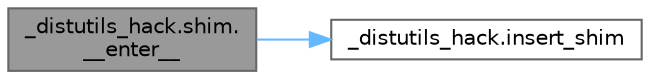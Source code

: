 digraph "_distutils_hack.shim.__enter__"
{
 // LATEX_PDF_SIZE
  bgcolor="transparent";
  edge [fontname=Helvetica,fontsize=10,labelfontname=Helvetica,labelfontsize=10];
  node [fontname=Helvetica,fontsize=10,shape=box,height=0.2,width=0.4];
  rankdir="LR";
  Node1 [id="Node000001",label="_distutils_hack.shim.\l__enter__",height=0.2,width=0.4,color="gray40", fillcolor="grey60", style="filled", fontcolor="black",tooltip=" "];
  Node1 -> Node2 [id="edge1_Node000001_Node000002",color="steelblue1",style="solid",tooltip=" "];
  Node2 [id="Node000002",label="_distutils_hack.insert_shim",height=0.2,width=0.4,color="grey40", fillcolor="white", style="filled",URL="$namespace__distutils__hack.html#ab099efd6fd566f8055dce1d15a463dde",tooltip=" "];
}
